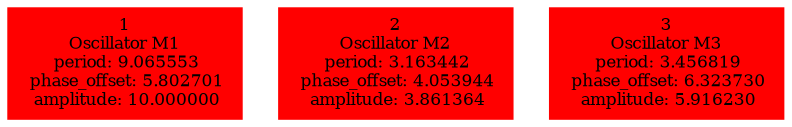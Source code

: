  digraph g{ forcelabels=true;
1 [label=<1<BR />Oscillator M1<BR /> period: 9.065553<BR /> phase_offset: 5.802701<BR /> amplitude: 10.000000>, shape=box,color=red,style=filled,fontsize=8];2 [label=<2<BR />Oscillator M2<BR /> period: 3.163442<BR /> phase_offset: 4.053944<BR /> amplitude: 3.861364>, shape=box,color=red,style=filled,fontsize=8];3 [label=<3<BR />Oscillator M3<BR /> period: 3.456819<BR /> phase_offset: 6.323730<BR /> amplitude: 5.916230>, shape=box,color=red,style=filled,fontsize=8]; }
